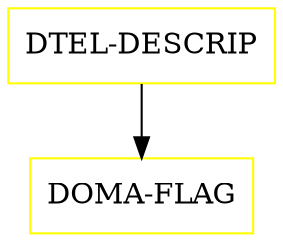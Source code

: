 digraph G {
  "DTEL-DESCRIP" [shape=box,color=yellow];
  "DOMA-FLAG" [shape=box,color=yellow,URL="./DOMA_FLAG.html"];
  "DTEL-DESCRIP" -> "DOMA-FLAG";
}
